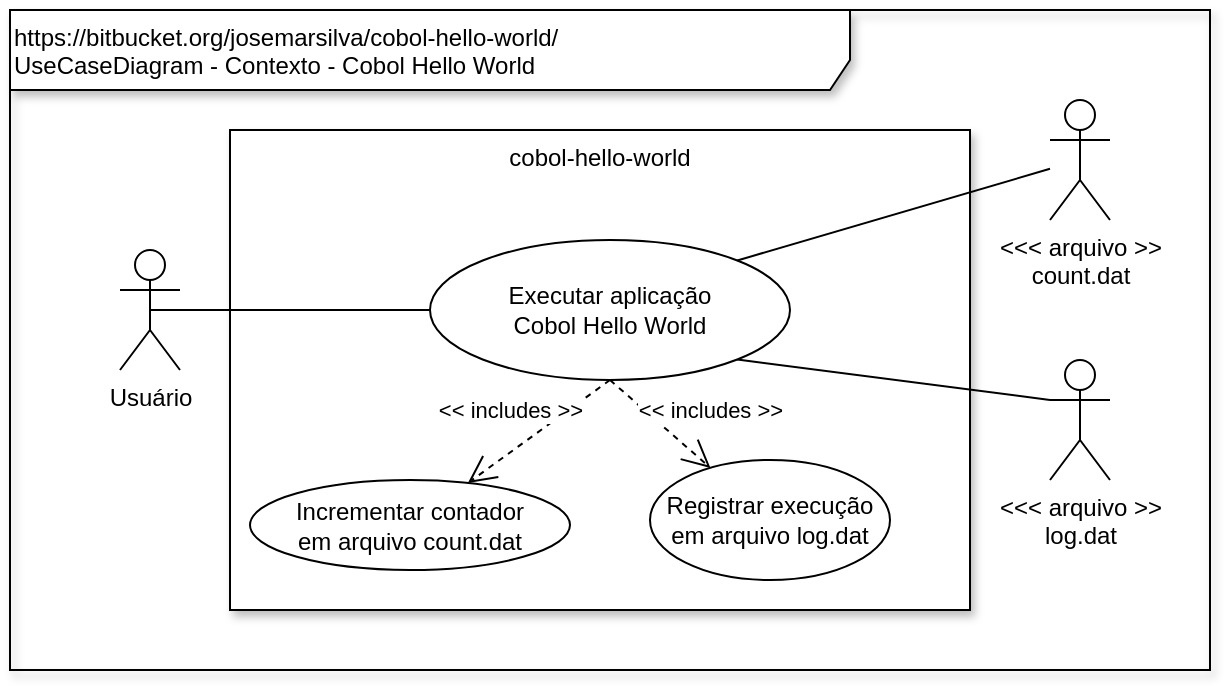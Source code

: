 <mxfile version="12.6.5" type="device"><diagram id="4c1f226b-34ee-243f-37e4-a9450a270139" name="Page-1"><mxGraphModel dx="868" dy="534" grid="1" gridSize="10" guides="1" tooltips="1" connect="1" arrows="1" fold="1" page="1" pageScale="1" pageWidth="827" pageHeight="1169" background="#ffffff" math="0" shadow="0"><root><mxCell id="0"/><mxCell id="1" parent="0"/><mxCell id="7" value="https://bitbucket.org/josemarsilva/cobol-hello-world/&lt;br&gt;UseCaseDiagram - Contexto - Cobol Hello World&lt;br&gt;" style="shape=umlFrame;whiteSpace=wrap;html=1;width=420;height=40;shadow=1;align=left;verticalAlign=top;" parent="1" vertex="1"><mxGeometry width="600" height="330" as="geometry"/></mxCell><mxCell id="16" value="cobol-hello-world" style="whiteSpace=wrap;html=1;shadow=1;verticalAlign=top;" parent="1" vertex="1"><mxGeometry x="110" y="60" width="370" height="240" as="geometry"/></mxCell><mxCell id="6" value="Usuário" style="shape=umlActor;verticalLabelPosition=bottom;labelBackgroundColor=#ffffff;verticalAlign=top;html=1;" parent="1" vertex="1"><mxGeometry x="55" y="120" width="30" height="60" as="geometry"/></mxCell><mxCell id="XoGHv2_sNowhKwjV8ACl-36" style="edgeStyle=none;rounded=0;orthogonalLoop=1;jettySize=auto;html=1;exitX=1;exitY=1;exitDx=0;exitDy=0;entryX=0;entryY=0.333;entryDx=0;entryDy=0;entryPerimeter=0;endArrow=none;endFill=0;" edge="1" parent="1" source="31" target="XoGHv2_sNowhKwjV8ACl-34"><mxGeometry relative="1" as="geometry"/></mxCell><mxCell id="31" value="Executar aplicação &lt;br&gt;Cobol Hello World" style="ellipse;whiteSpace=wrap;html=1;" parent="1" vertex="1"><mxGeometry x="210" y="115" width="180" height="70" as="geometry"/></mxCell><mxCell id="33" value="" style="endArrow=none;startArrow=none;endFill=0;startFill=0;html=1;entryX=0;entryY=0.5;exitX=0.5;exitY=0.5;exitPerimeter=0;entryDx=0;entryDy=0;" parent="1" source="6" target="31" edge="1"><mxGeometry width="160" relative="1" as="geometry"><mxPoint x="60" y="230" as="sourcePoint"/><mxPoint x="490" y="270" as="targetPoint"/></mxGeometry></mxCell><mxCell id="XoGHv2_sNowhKwjV8ACl-35" style="rounded=0;orthogonalLoop=1;jettySize=auto;html=1;entryX=1;entryY=0;entryDx=0;entryDy=0;endArrow=none;endFill=0;" edge="1" parent="1" source="XoGHv2_sNowhKwjV8ACl-33" target="31"><mxGeometry relative="1" as="geometry"/></mxCell><mxCell id="XoGHv2_sNowhKwjV8ACl-33" value="&amp;lt;&amp;lt;&amp;lt; arquivo &amp;gt;&amp;gt;&lt;br&gt;count.dat" style="shape=umlActor;verticalLabelPosition=bottom;labelBackgroundColor=#ffffff;verticalAlign=top;html=1;" vertex="1" parent="1"><mxGeometry x="520" y="45" width="30" height="60" as="geometry"/></mxCell><mxCell id="XoGHv2_sNowhKwjV8ACl-34" value="&amp;lt;&amp;lt;&amp;lt; arquivo &amp;gt;&amp;gt;&lt;br&gt;log.dat" style="shape=umlActor;verticalLabelPosition=bottom;labelBackgroundColor=#ffffff;verticalAlign=top;html=1;" vertex="1" parent="1"><mxGeometry x="520" y="175" width="30" height="60" as="geometry"/></mxCell><mxCell id="XoGHv2_sNowhKwjV8ACl-37" value="Incrementar contador&lt;br&gt;em arquivo count.dat" style="ellipse;whiteSpace=wrap;html=1;" vertex="1" parent="1"><mxGeometry x="120" y="235" width="160" height="45" as="geometry"/></mxCell><mxCell id="XoGHv2_sNowhKwjV8ACl-38" value="&amp;lt;&amp;lt; includes &amp;gt;&amp;gt;" style="endArrow=open;endSize=12;dashed=1;html=1;exitX=0.5;exitY=1;exitDx=0;exitDy=0;" edge="1" parent="1" source="31" target="XoGHv2_sNowhKwjV8ACl-37"><mxGeometry x="0.124" y="-17" width="160" relative="1" as="geometry"><mxPoint x="236" y="170" as="sourcePoint"/><mxPoint x="370" y="430" as="targetPoint"/><mxPoint as="offset"/></mxGeometry></mxCell><mxCell id="XoGHv2_sNowhKwjV8ACl-39" value="Registrar execução em arquivo log.dat" style="ellipse;whiteSpace=wrap;html=1;" vertex="1" parent="1"><mxGeometry x="320" y="225" width="120" height="60" as="geometry"/></mxCell><mxCell id="XoGHv2_sNowhKwjV8ACl-40" value="&amp;lt;&amp;lt; includes &amp;gt;&amp;gt;" style="endArrow=open;endSize=12;dashed=1;html=1;exitX=0.5;exitY=1;exitDx=0;exitDy=0;" edge="1" parent="1" target="XoGHv2_sNowhKwjV8ACl-39" source="31"><mxGeometry x="0.429" y="22" width="160" relative="1" as="geometry"><mxPoint x="456.36" y="174.749" as="sourcePoint"/><mxPoint x="590" y="430" as="targetPoint"/><mxPoint as="offset"/></mxGeometry></mxCell></root></mxGraphModel></diagram></mxfile>